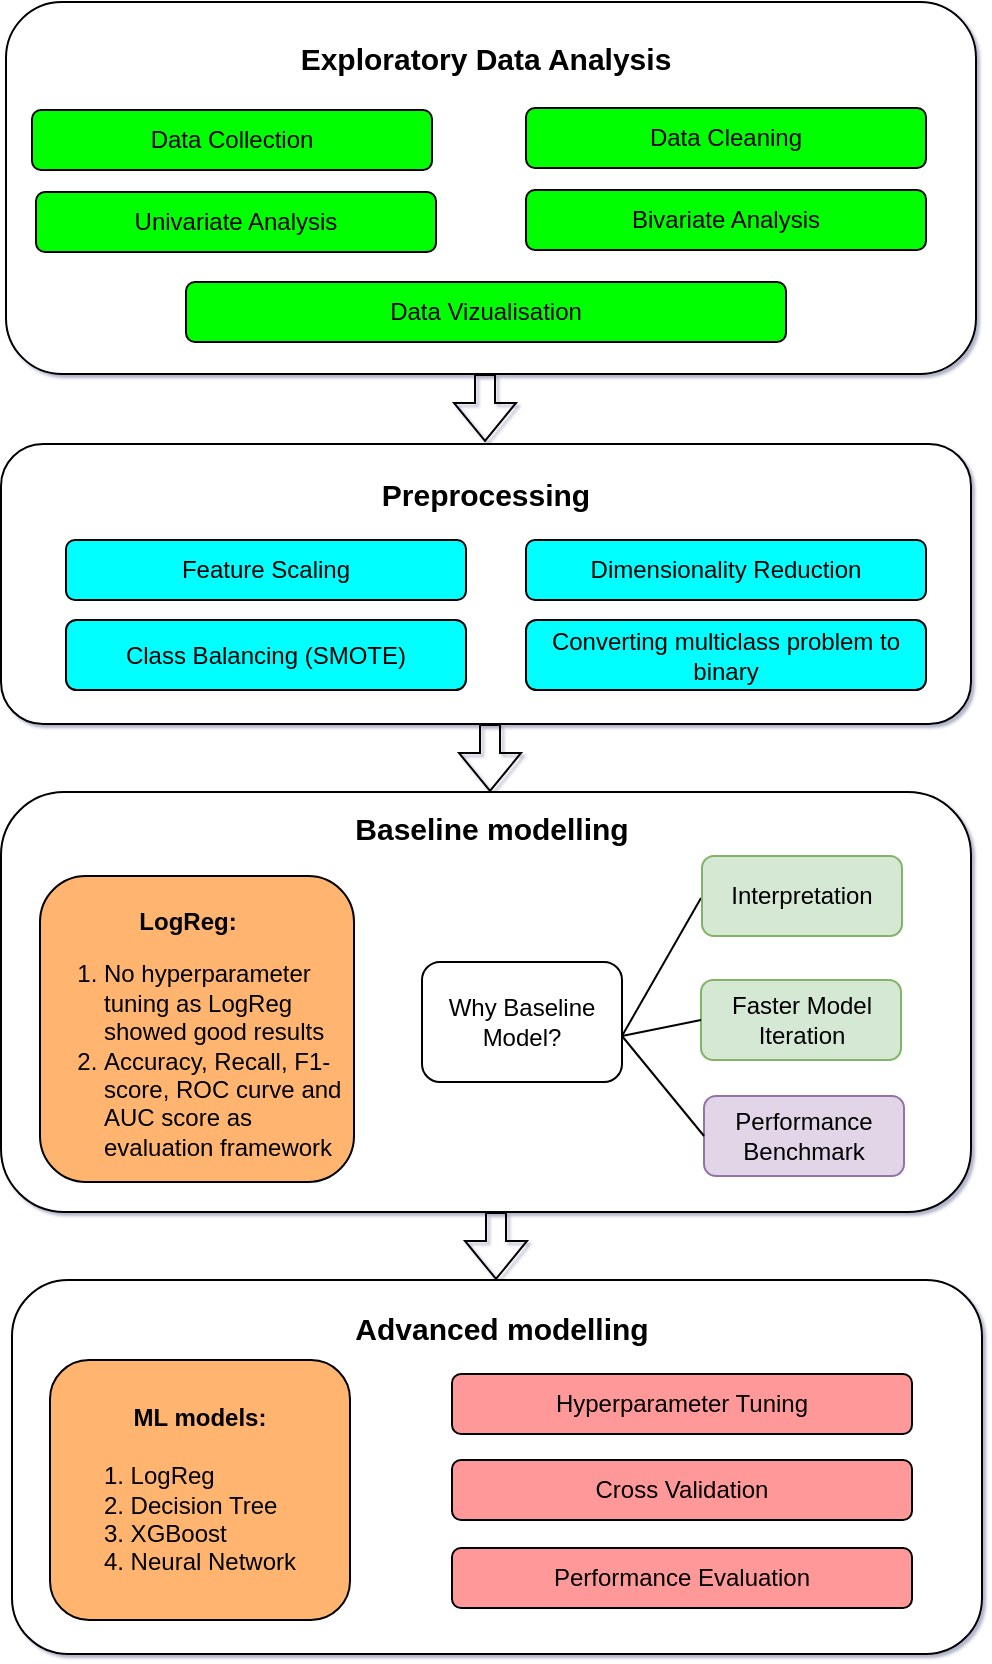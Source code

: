 <mxfile version="24.2.1" type="device">
  <diagram name="Page-1" id="-ptw0isZGjGh-Fo7OOlw">
    <mxGraphModel dx="1709" dy="2096" grid="0" gridSize="10" guides="1" tooltips="1" connect="1" arrows="1" fold="1" page="1" pageScale="1" pageWidth="827" pageHeight="1169" background="none" math="0" shadow="1">
      <root>
        <mxCell id="0" />
        <mxCell id="1" parent="0" />
        <mxCell id="TLTUYnX1a0CbzAwYfwsS-1" value="" style="rounded=1;whiteSpace=wrap;html=1;" vertex="1" parent="1">
          <mxGeometry x="180" y="-1130" width="485" height="186" as="geometry" />
        </mxCell>
        <mxCell id="TLTUYnX1a0CbzAwYfwsS-2" value="Data Collection" style="rounded=1;whiteSpace=wrap;html=1;fillColor=#00FF00;" vertex="1" parent="1">
          <mxGeometry x="193" y="-1076" width="200" height="30" as="geometry" />
        </mxCell>
        <mxCell id="TLTUYnX1a0CbzAwYfwsS-3" value="Data Cleaning" style="rounded=1;whiteSpace=wrap;html=1;fillColor=#00FF00;" vertex="1" parent="1">
          <mxGeometry x="440" y="-1077" width="200" height="30" as="geometry" />
        </mxCell>
        <mxCell id="TLTUYnX1a0CbzAwYfwsS-4" value="Bivariate Analysis" style="rounded=1;whiteSpace=wrap;html=1;fillColor=#00FF00;" vertex="1" parent="1">
          <mxGeometry x="440" y="-1036" width="200" height="30" as="geometry" />
        </mxCell>
        <mxCell id="TLTUYnX1a0CbzAwYfwsS-6" value="Data Vizualisation" style="rounded=1;whiteSpace=wrap;html=1;fillColor=#00FF00;" vertex="1" parent="1">
          <mxGeometry x="270" y="-990" width="300" height="30" as="geometry" />
        </mxCell>
        <mxCell id="TLTUYnX1a0CbzAwYfwsS-9" value="&lt;b&gt;Exploratory Data Analysis&lt;/b&gt;" style="text;html=1;align=center;verticalAlign=middle;whiteSpace=wrap;rounded=0;fontSize=15;" vertex="1" parent="1">
          <mxGeometry x="320" y="-1117" width="200" height="30" as="geometry" />
        </mxCell>
        <mxCell id="TLTUYnX1a0CbzAwYfwsS-11" value="" style="rounded=1;whiteSpace=wrap;html=1;" vertex="1" parent="1">
          <mxGeometry x="177.5" y="-909" width="485" height="140" as="geometry" />
        </mxCell>
        <mxCell id="TLTUYnX1a0CbzAwYfwsS-12" value="&lt;b&gt;Preprocessing&lt;/b&gt;" style="text;html=1;align=center;verticalAlign=middle;whiteSpace=wrap;rounded=0;fontSize=15;" vertex="1" parent="1">
          <mxGeometry x="320" y="-909" width="200" height="50" as="geometry" />
        </mxCell>
        <mxCell id="TLTUYnX1a0CbzAwYfwsS-13" value="Feature Scaling" style="rounded=1;whiteSpace=wrap;html=1;fillColor=#00FFFF;" vertex="1" parent="1">
          <mxGeometry x="210" y="-861" width="200" height="30" as="geometry" />
        </mxCell>
        <mxCell id="TLTUYnX1a0CbzAwYfwsS-14" value="Dimensionality Reduction" style="rounded=1;whiteSpace=wrap;html=1;fillColor=#00FFFF;" vertex="1" parent="1">
          <mxGeometry x="440" y="-861" width="200" height="30" as="geometry" />
        </mxCell>
        <mxCell id="TLTUYnX1a0CbzAwYfwsS-16" value="Converting multiclass problem to binary" style="rounded=1;whiteSpace=wrap;html=1;fillColor=#00FFFF;" vertex="1" parent="1">
          <mxGeometry x="440" y="-821" width="200" height="35" as="geometry" />
        </mxCell>
        <mxCell id="TLTUYnX1a0CbzAwYfwsS-17" value="Class Balancing (SMOTE)" style="rounded=1;whiteSpace=wrap;html=1;fillColor=#00FFFF;" vertex="1" parent="1">
          <mxGeometry x="210" y="-821" width="200" height="35" as="geometry" />
        </mxCell>
        <mxCell id="TLTUYnX1a0CbzAwYfwsS-19" value="" style="rounded=1;whiteSpace=wrap;html=1;" vertex="1" parent="1">
          <mxGeometry x="177.5" y="-735" width="485" height="210" as="geometry" />
        </mxCell>
        <mxCell id="TLTUYnX1a0CbzAwYfwsS-20" value="&lt;b&gt;Baseline modelling&lt;/b&gt;" style="text;html=1;align=center;verticalAlign=middle;whiteSpace=wrap;rounded=0;fontSize=15;" vertex="1" parent="1">
          <mxGeometry x="322.5" y="-732" width="200" height="30" as="geometry" />
        </mxCell>
        <mxCell id="TLTUYnX1a0CbzAwYfwsS-22" value="" style="rounded=1;whiteSpace=wrap;html=1;" vertex="1" parent="1">
          <mxGeometry x="183" y="-491" width="485" height="187" as="geometry" />
        </mxCell>
        <mxCell id="TLTUYnX1a0CbzAwYfwsS-23" value="&lt;b&gt;Advanced modelling&lt;/b&gt;" style="text;html=1;align=center;verticalAlign=middle;whiteSpace=wrap;rounded=0;fontSize=15;" vertex="1" parent="1">
          <mxGeometry x="327.5" y="-482" width="200" height="30" as="geometry" />
        </mxCell>
        <mxCell id="TLTUYnX1a0CbzAwYfwsS-24" value="&lt;b&gt;ML models:&lt;/b&gt;&lt;div&gt;&lt;b&gt;&lt;br&gt;&lt;/b&gt;&lt;div style=&quot;text-align: left;&quot;&gt;1. LogReg&lt;/div&gt;&lt;div style=&quot;text-align: left;&quot;&gt;2. Decision Tree&lt;/div&gt;&lt;div style=&quot;text-align: left;&quot;&gt;3. XGBoost&lt;/div&gt;&lt;div style=&quot;text-align: left;&quot;&gt;4. Neural Network&lt;/div&gt;&lt;/div&gt;" style="rounded=1;whiteSpace=wrap;html=1;fillColor=#FFB570;" vertex="1" parent="1">
          <mxGeometry x="202" y="-451" width="150" height="130" as="geometry" />
        </mxCell>
        <mxCell id="TLTUYnX1a0CbzAwYfwsS-26" value="Hyperparameter Tuning" style="rounded=1;whiteSpace=wrap;html=1;fillColor=#FF9999;" vertex="1" parent="1">
          <mxGeometry x="403" y="-444" width="230" height="30" as="geometry" />
        </mxCell>
        <mxCell id="TLTUYnX1a0CbzAwYfwsS-27" value="Cross Validation" style="rounded=1;whiteSpace=wrap;html=1;fillColor=#FF9999;" vertex="1" parent="1">
          <mxGeometry x="403" y="-401" width="230" height="30" as="geometry" />
        </mxCell>
        <mxCell id="TLTUYnX1a0CbzAwYfwsS-28" value="Performance Evaluation" style="rounded=1;whiteSpace=wrap;html=1;fillColor=#FF9999;" vertex="1" parent="1">
          <mxGeometry x="403" y="-357" width="230" height="30" as="geometry" />
        </mxCell>
        <mxCell id="TLTUYnX1a0CbzAwYfwsS-29" value="Why Baseline Model?" style="rounded=1;whiteSpace=wrap;html=1;" vertex="1" parent="1">
          <mxGeometry x="388" y="-650" width="100" height="60" as="geometry" />
        </mxCell>
        <mxCell id="TLTUYnX1a0CbzAwYfwsS-31" value="Faster Model Iteration" style="rounded=1;whiteSpace=wrap;html=1;fillColor=#d5e8d4;strokeColor=#82b366;" vertex="1" parent="1">
          <mxGeometry x="527.5" y="-641" width="100" height="40" as="geometry" />
        </mxCell>
        <mxCell id="TLTUYnX1a0CbzAwYfwsS-32" value="Performance Benchmark" style="rounded=1;whiteSpace=wrap;html=1;fillColor=#e1d5e7;strokeColor=#9673a6;" vertex="1" parent="1">
          <mxGeometry x="529" y="-583" width="100" height="40" as="geometry" />
        </mxCell>
        <mxCell id="TLTUYnX1a0CbzAwYfwsS-34" value="" style="rounded=1;whiteSpace=wrap;html=1;fillColor=#FFB570;" vertex="1" parent="1">
          <mxGeometry x="197" y="-693" width="157" height="153" as="geometry" />
        </mxCell>
        <mxCell id="TLTUYnX1a0CbzAwYfwsS-38" value="&lt;div&gt;&lt;span style=&quot;background-color: initial;&quot;&gt;&lt;b&gt;LogReg:&lt;/b&gt;&lt;/span&gt;&lt;/div&gt;&lt;div style=&quot;text-align: left;&quot;&gt;&lt;ol&gt;&lt;li&gt;No hyperparameter tuning as LogReg showed good results&lt;/li&gt;&lt;li&gt;Accuracy, Recall, F1-score, ROC curve and AUC score as evaluation framework&lt;/li&gt;&lt;/ol&gt;&lt;/div&gt;" style="text;html=1;align=center;verticalAlign=middle;whiteSpace=wrap;rounded=0;" vertex="1" parent="1">
          <mxGeometry x="188" y="-663" width="166" height="110" as="geometry" />
        </mxCell>
        <mxCell id="TLTUYnX1a0CbzAwYfwsS-39" value="" style="endArrow=none;html=1;rounded=0;entryX=0;entryY=0.5;entryDx=0;entryDy=0;" edge="1" parent="1">
          <mxGeometry width="50" height="50" relative="1" as="geometry">
            <mxPoint x="488" y="-613" as="sourcePoint" />
            <mxPoint x="527.5" y="-682" as="targetPoint" />
          </mxGeometry>
        </mxCell>
        <mxCell id="TLTUYnX1a0CbzAwYfwsS-40" value="" style="endArrow=none;html=1;rounded=0;entryX=0;entryY=0.5;entryDx=0;entryDy=0;" edge="1" parent="1" target="TLTUYnX1a0CbzAwYfwsS-31">
          <mxGeometry width="50" height="50" relative="1" as="geometry">
            <mxPoint x="488" y="-613" as="sourcePoint" />
            <mxPoint x="538" y="-663" as="targetPoint" />
          </mxGeometry>
        </mxCell>
        <mxCell id="TLTUYnX1a0CbzAwYfwsS-41" value="" style="endArrow=none;html=1;rounded=0;entryX=0;entryY=0.5;entryDx=0;entryDy=0;" edge="1" parent="1" target="TLTUYnX1a0CbzAwYfwsS-32">
          <mxGeometry width="50" height="50" relative="1" as="geometry">
            <mxPoint x="488" y="-613" as="sourcePoint" />
            <mxPoint x="538" y="-663" as="targetPoint" />
          </mxGeometry>
        </mxCell>
        <mxCell id="TLTUYnX1a0CbzAwYfwsS-5" value="Univariate Analysis" style="rounded=1;whiteSpace=wrap;html=1;fillColor=#00FF00;" vertex="1" parent="1">
          <mxGeometry x="195" y="-1035" width="200" height="30" as="geometry" />
        </mxCell>
        <mxCell id="TLTUYnX1a0CbzAwYfwsS-43" value="Interpretation" style="rounded=1;whiteSpace=wrap;html=1;fillColor=#d5e8d4;strokeColor=#82b366;" vertex="1" parent="1">
          <mxGeometry x="528" y="-703" width="100" height="40" as="geometry" />
        </mxCell>
        <mxCell id="TLTUYnX1a0CbzAwYfwsS-45" value="" style="shape=flexArrow;endArrow=classic;html=1;rounded=0;" edge="1" parent="1">
          <mxGeometry width="50" height="50" relative="1" as="geometry">
            <mxPoint x="419.5" y="-944" as="sourcePoint" />
            <mxPoint x="419.5" y="-910" as="targetPoint" />
          </mxGeometry>
        </mxCell>
        <mxCell id="TLTUYnX1a0CbzAwYfwsS-52" value="" style="shape=flexArrow;endArrow=classic;html=1;rounded=0;" edge="1" parent="1">
          <mxGeometry width="50" height="50" relative="1" as="geometry">
            <mxPoint x="425" y="-525" as="sourcePoint" />
            <mxPoint x="425" y="-491" as="targetPoint" />
          </mxGeometry>
        </mxCell>
        <mxCell id="TLTUYnX1a0CbzAwYfwsS-54" value="" style="shape=flexArrow;endArrow=classic;html=1;rounded=0;" edge="1" parent="1">
          <mxGeometry width="50" height="50" relative="1" as="geometry">
            <mxPoint x="422" y="-769" as="sourcePoint" />
            <mxPoint x="422" y="-735" as="targetPoint" />
          </mxGeometry>
        </mxCell>
      </root>
    </mxGraphModel>
  </diagram>
</mxfile>
